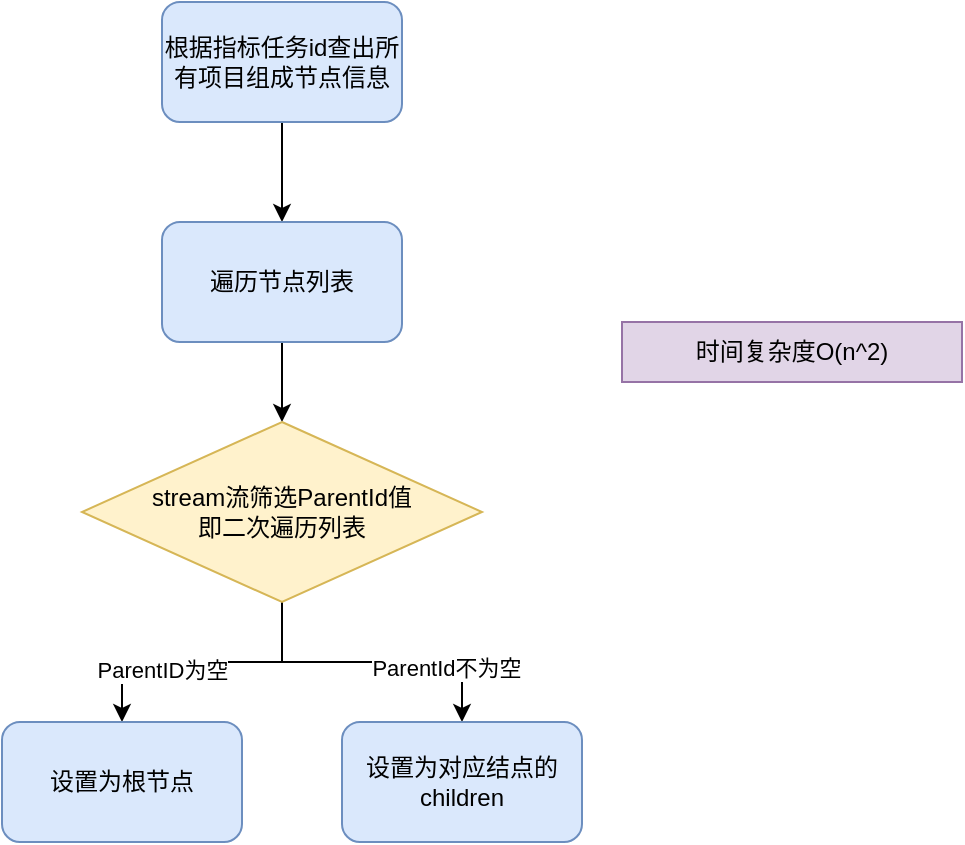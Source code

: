 <mxfile version="21.6.1" type="github">
  <diagram name="第 1 页" id="cM-F5ZtJHZw_HgdOL5fP">
    <mxGraphModel dx="1154" dy="796" grid="1" gridSize="10" guides="1" tooltips="1" connect="1" arrows="1" fold="1" page="1" pageScale="1" pageWidth="1169" pageHeight="827" math="0" shadow="0">
      <root>
        <mxCell id="0" />
        <mxCell id="1" parent="0" />
        <mxCell id="0ema9HI3ArgiAyPgMtRp-3" style="edgeStyle=orthogonalEdgeStyle;rounded=0;orthogonalLoop=1;jettySize=auto;html=1;entryX=0.5;entryY=0;entryDx=0;entryDy=0;" edge="1" parent="1" source="0ema9HI3ArgiAyPgMtRp-1" target="0ema9HI3ArgiAyPgMtRp-2">
          <mxGeometry relative="1" as="geometry" />
        </mxCell>
        <mxCell id="0ema9HI3ArgiAyPgMtRp-1" value="根据指标任务id查出所有项目组成节点信息" style="rounded=1;whiteSpace=wrap;html=1;fillColor=#dae8fc;strokeColor=#6c8ebf;" vertex="1" parent="1">
          <mxGeometry x="330" y="110" width="120" height="60" as="geometry" />
        </mxCell>
        <mxCell id="0ema9HI3ArgiAyPgMtRp-5" style="edgeStyle=orthogonalEdgeStyle;rounded=0;orthogonalLoop=1;jettySize=auto;html=1;entryX=0.5;entryY=0;entryDx=0;entryDy=0;" edge="1" parent="1" source="0ema9HI3ArgiAyPgMtRp-2" target="0ema9HI3ArgiAyPgMtRp-13">
          <mxGeometry relative="1" as="geometry">
            <mxPoint x="390" y="330" as="targetPoint" />
          </mxGeometry>
        </mxCell>
        <mxCell id="0ema9HI3ArgiAyPgMtRp-2" value="遍历节点列表" style="rounded=1;whiteSpace=wrap;html=1;fillColor=#dae8fc;strokeColor=#6c8ebf;" vertex="1" parent="1">
          <mxGeometry x="330" y="220" width="120" height="60" as="geometry" />
        </mxCell>
        <mxCell id="0ema9HI3ArgiAyPgMtRp-4" value="时间复杂度O(n^2)" style="rounded=0;whiteSpace=wrap;html=1;fillColor=#e1d5e7;strokeColor=#9673a6;" vertex="1" parent="1">
          <mxGeometry x="560" y="270" width="170" height="30" as="geometry" />
        </mxCell>
        <mxCell id="0ema9HI3ArgiAyPgMtRp-14" style="edgeStyle=orthogonalEdgeStyle;rounded=0;orthogonalLoop=1;jettySize=auto;html=1;" edge="1" parent="1" source="0ema9HI3ArgiAyPgMtRp-13" target="0ema9HI3ArgiAyPgMtRp-16">
          <mxGeometry relative="1" as="geometry">
            <mxPoint x="320" y="490" as="targetPoint" />
          </mxGeometry>
        </mxCell>
        <mxCell id="0ema9HI3ArgiAyPgMtRp-15" value="ParentID为空" style="edgeLabel;html=1;align=center;verticalAlign=middle;resizable=0;points=[];" vertex="1" connectable="0" parent="0ema9HI3ArgiAyPgMtRp-14">
          <mxGeometry x="0.291" y="4" relative="1" as="geometry">
            <mxPoint as="offset" />
          </mxGeometry>
        </mxCell>
        <mxCell id="0ema9HI3ArgiAyPgMtRp-17" style="edgeStyle=orthogonalEdgeStyle;rounded=0;orthogonalLoop=1;jettySize=auto;html=1;entryX=0.5;entryY=0;entryDx=0;entryDy=0;" edge="1" parent="1" source="0ema9HI3ArgiAyPgMtRp-13" target="0ema9HI3ArgiAyPgMtRp-18">
          <mxGeometry relative="1" as="geometry">
            <mxPoint x="470" y="470" as="targetPoint" />
          </mxGeometry>
        </mxCell>
        <mxCell id="0ema9HI3ArgiAyPgMtRp-19" value="ParentId不为空" style="edgeLabel;html=1;align=center;verticalAlign=middle;resizable=0;points=[];" vertex="1" connectable="0" parent="0ema9HI3ArgiAyPgMtRp-17">
          <mxGeometry x="0.487" y="-3" relative="1" as="geometry">
            <mxPoint as="offset" />
          </mxGeometry>
        </mxCell>
        <mxCell id="0ema9HI3ArgiAyPgMtRp-13" value="stream流筛选ParentId值&lt;br&gt;即二次遍历列表" style="rhombus;whiteSpace=wrap;html=1;fillColor=#fff2cc;strokeColor=#d6b656;" vertex="1" parent="1">
          <mxGeometry x="290" y="320" width="200" height="90" as="geometry" />
        </mxCell>
        <mxCell id="0ema9HI3ArgiAyPgMtRp-16" value="设置为根节点" style="rounded=1;whiteSpace=wrap;html=1;fillColor=#dae8fc;strokeColor=#6c8ebf;" vertex="1" parent="1">
          <mxGeometry x="250" y="470" width="120" height="60" as="geometry" />
        </mxCell>
        <mxCell id="0ema9HI3ArgiAyPgMtRp-18" value="设置为对应结点的children" style="rounded=1;whiteSpace=wrap;html=1;fillColor=#dae8fc;strokeColor=#6c8ebf;" vertex="1" parent="1">
          <mxGeometry x="420" y="470" width="120" height="60" as="geometry" />
        </mxCell>
      </root>
    </mxGraphModel>
  </diagram>
</mxfile>
